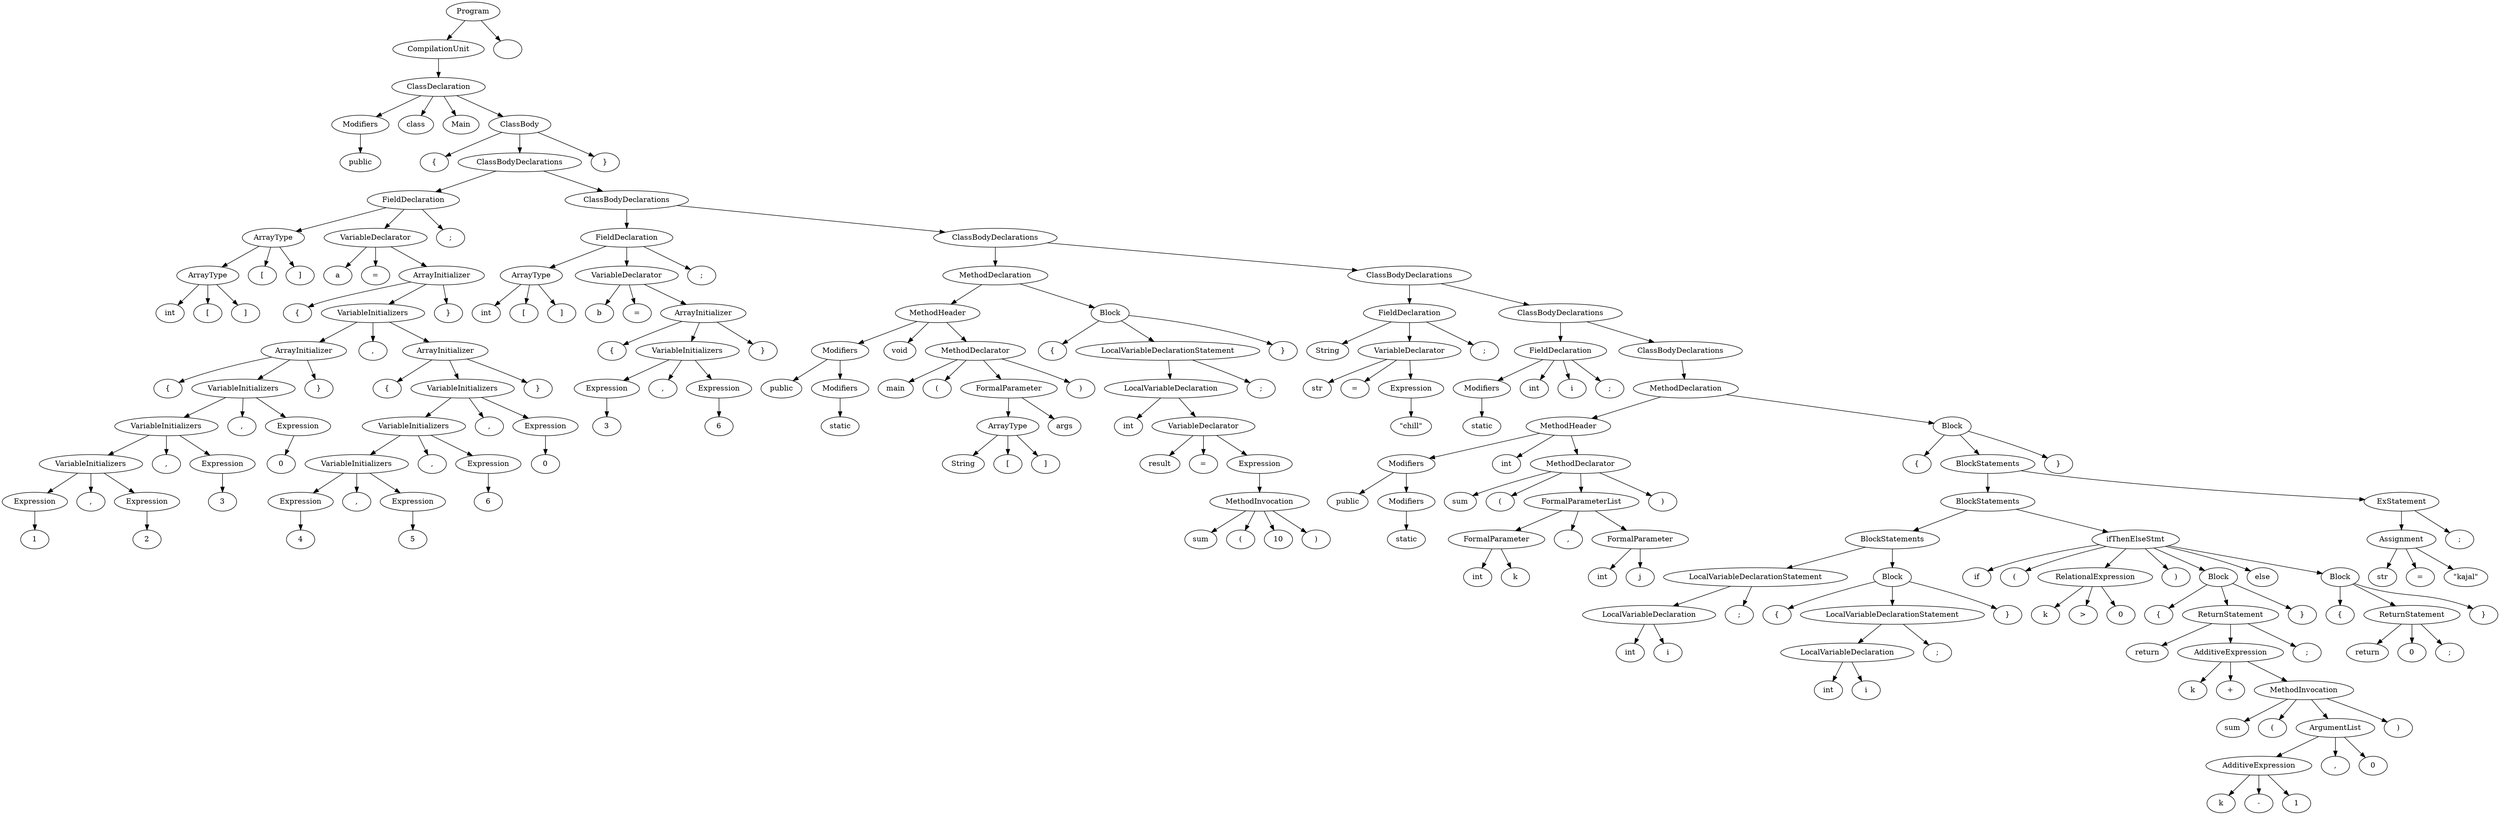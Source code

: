 digraph G {
n1 [label="public"]
n2 [label="Modifiers"]
n2->n1;
n3 [label="class"]
n4 [label="Main"]
n5 [label="{"]
n6 [label="int"]
n7 [label="["]
n8 [label="]"]
n9 [label="ArrayType"]
n9->n8;
n9->n7;
n9->n6;
n10 [label="["]
n11 [label="]"]
n12 [label="ArrayType"]
n12->n11;
n12->n10;
n12->n9;
n13 [label="a"]
n14 [label="="]
n15 [label="{"]
n16 [label="{"]
n17 [label="1"]
n18 [label="Expression"]
n18->n17;
n19 [label=","]
n20 [label="2"]
n21 [label="Expression"]
n21->n20;
n22 [label="VariableInitializers"]
n22->n21;
n22->n19;
n22->n18;
n23 [label=","]
n24 [label="3"]
n25 [label="Expression"]
n25->n24;
n26 [label="VariableInitializers"]
n26->n25;
n26->n23;
n26->n22;
n27 [label=","]
n28 [label="0"]
n29 [label="Expression"]
n29->n28;
n30 [label="VariableInitializers"]
n30->n29;
n30->n27;
n30->n26;
n31 [label="}"]
n32 [label="ArrayInitializer"]
n32->n31;
n32->n30;
n32->n16;
n33 [label=","]
n34 [label="{"]
n35 [label="4"]
n36 [label="Expression"]
n36->n35;
n37 [label=","]
n38 [label="5"]
n39 [label="Expression"]
n39->n38;
n40 [label="VariableInitializers"]
n40->n39;
n40->n37;
n40->n36;
n41 [label=","]
n42 [label="6"]
n43 [label="Expression"]
n43->n42;
n44 [label="VariableInitializers"]
n44->n43;
n44->n41;
n44->n40;
n45 [label=","]
n46 [label="0"]
n47 [label="Expression"]
n47->n46;
n48 [label="VariableInitializers"]
n48->n47;
n48->n45;
n48->n44;
n49 [label="}"]
n50 [label="ArrayInitializer"]
n50->n49;
n50->n48;
n50->n34;
n51 [label="VariableInitializers"]
n51->n50;
n51->n33;
n51->n32;
n52 [label="}"]
n53 [label="ArrayInitializer"]
n53->n52;
n53->n51;
n53->n15;
n54 [label="VariableDeclarator"]
n54->n53;
n54->n14;
n54->n13;
n55 [label=";"]
n56 [label="FieldDeclaration"]
n56->n55;
n56->n54;
n56->n12;
n57 [label="int"]
n58 [label="["]
n59 [label="]"]
n60 [label="ArrayType"]
n60->n59;
n60->n58;
n60->n57;
n61 [label="b"]
n62 [label="="]
n63 [label="{"]
n64 [label="3"]
n65 [label="Expression"]
n65->n64;
n66 [label=","]
n67 [label="6"]
n68 [label="Expression"]
n68->n67;
n69 [label="VariableInitializers"]
n69->n68;
n69->n66;
n69->n65;
n70 [label="}"]
n71 [label="ArrayInitializer"]
n71->n70;
n71->n69;
n71->n63;
n72 [label="VariableDeclarator"]
n72->n71;
n72->n62;
n72->n61;
n73 [label=";"]
n74 [label="FieldDeclaration"]
n74->n73;
n74->n72;
n74->n60;
n75 [label="public"]
n76 [label="static"]
n77 [label="Modifiers"]
n77->n76;
n78 [label="Modifiers"]
n78->n77;
n78->n75;
n79 [label="void"]
n80 [label="main"]
n81 [label="("]
n82 [label="String"]
n83 [label="["]
n84 [label="]"]
n85 [label="ArrayType"]
n85->n84;
n85->n83;
n85->n82;
n86 [label="args"]
n87 [label="FormalParameter"]
n87->n86;
n87->n85;
n88 [label=")"]
n89 [label="MethodDeclarator"]
n89->n88;
n89->n87;
n89->n81;
n89->n80;
n90 [label="MethodHeader"]
n90->n89;
n90->n79;
n90->n78;
n91 [label="{"]
n92 [label="int"]
n93 [label="result"]
n94 [label="="]
n95 [label="sum"]
n96 [label="("]
n97 [label="10"]
n98 [label=")"]
n99 [label="MethodInvocation"]
n99->n98;
n99->n97;
n99->n96;
n99->n95;
n100 [label="Expression"]
n100->n99;
n101 [label="VariableDeclarator"]
n101->n100;
n101->n94;
n101->n93;
n102 [label="LocalVariableDeclaration"]
n102->n101;
n102->n92;
n103 [label=";"]
n104 [label="LocalVariableDeclarationStatement"]
n104->n103;
n104->n102;
n105 [label="}"]
n106 [label="Block"]
n106->n105;
n106->n104;
n106->n91;
n107 [label="MethodDeclaration"]
n107->n106;
n107->n90;
n108 [label="String"]
n109 [label="str"]
n110 [label="="]
n111 [label="\"chill\""]
n112 [label="Expression"]
n112->n111;
n113 [label="VariableDeclarator"]
n113->n112;
n113->n110;
n113->n109;
n114 [label=";"]
n115 [label="FieldDeclaration"]
n115->n114;
n115->n113;
n115->n108;
n116 [label="static"]
n117 [label="Modifiers"]
n117->n116;
n118 [label="int"]
n119 [label="i"]
n120 [label=";"]
n121 [label="FieldDeclaration"]
n121->n120;
n121->n119;
n121->n118;
n121->n117;
n122 [label="public"]
n123 [label="static"]
n124 [label="Modifiers"]
n124->n123;
n125 [label="Modifiers"]
n125->n124;
n125->n122;
n126 [label="int"]
n127 [label="sum"]
n128 [label="("]
n129 [label="int"]
n130 [label="k"]
n131 [label="FormalParameter"]
n131->n130;
n131->n129;
n132 [label=","]
n133 [label="int"]
n134 [label="j"]
n135 [label="FormalParameter"]
n135->n134;
n135->n133;
n136 [label="FormalParameterList"]
n136->n135;
n136->n132;
n136->n131;
n137 [label=")"]
n138 [label="MethodDeclarator"]
n138->n137;
n138->n136;
n138->n128;
n138->n127;
n139 [label="MethodHeader"]
n139->n138;
n139->n126;
n139->n125;
n140 [label="{"]
n141 [label="int"]
n142 [label="i"]
n143 [label="LocalVariableDeclaration"]
n143->n142;
n143->n141;
n144 [label=";"]
n145 [label="LocalVariableDeclarationStatement"]
n145->n144;
n145->n143;
n146 [label="{"]
n147 [label="int"]
n148 [label="i"]
n149 [label="LocalVariableDeclaration"]
n149->n148;
n149->n147;
n150 [label=";"]
n151 [label="LocalVariableDeclarationStatement"]
n151->n150;
n151->n149;
n152 [label="}"]
n153 [label="Block"]
n153->n152;
n153->n151;
n153->n146;
n154 [label="BlockStatements"]
n154->n153;
n154->n145;
n155 [label="if"]
n156 [label="("]
n157 [label="k"]
n158 [label=">"]
n159 [label="0"]
n160 [label="RelationalExpression"]
n160->n159;
n160->n158;
n160->n157;
n161 [label=")"]
n162 [label="{"]
n163 [label="return"]
n164 [label="k"]
n165 [label="+"]
n166 [label="sum"]
n167 [label="("]
n168 [label="k"]
n169 [label="-"]
n170 [label="1"]
n171 [label="AdditiveExpression"]
n171->n170;
n171->n169;
n171->n168;
n172 [label=","]
n173 [label="0"]
n174 [label="ArgumentList"]
n174->n173;
n174->n172;
n174->n171;
n175 [label=")"]
n176 [label="MethodInvocation"]
n176->n175;
n176->n174;
n176->n167;
n176->n166;
n177 [label="AdditiveExpression"]
n177->n176;
n177->n165;
n177->n164;
n178 [label=";"]
n179 [label="ReturnStatement"]
n179->n178;
n179->n177;
n179->n163;
n180 [label="}"]
n181 [label="Block"]
n181->n180;
n181->n179;
n181->n162;
n182 [label="else"]
n183 [label="{"]
n184 [label="return"]
n185 [label="0"]
n186 [label=";"]
n187 [label="ReturnStatement"]
n187->n186;
n187->n185;
n187->n184;
n188 [label="}"]
n189 [label="Block"]
n189->n188;
n189->n187;
n189->n183;
n190 [label="ifThenElseStmt"]
n190->n189;
n190->n182;
n190->n181;
n190->n161;
n190->n160;
n190->n156;
n190->n155;
n191 [label="BlockStatements"]
n191->n190;
n191->n154;
n192 [label="str"]
n193 [label="="]
n194 [label="\"kajal\""]
n195 [label="Assignment"]
n195->n194;
n195->n193;
n195->n192;
n196 [label=";"]
n197 [label="ExStatement"]
n197->n196;
n197->n195;
n198 [label="BlockStatements"]
n198->n197;
n198->n191;
n199 [label="}"]
n200 [label="Block"]
n200->n199;
n200->n198;
n200->n140;
n201 [label="MethodDeclaration"]
n201->n200;
n201->n139;
n202 [label="ClassBodyDeclarations"]
n202->n201;
n203 [label="ClassBodyDeclarations"]
n203->n202;
n203->n121;
n204 [label="ClassBodyDeclarations"]
n204->n203;
n204->n115;
n205 [label="ClassBodyDeclarations"]
n205->n204;
n205->n107;
n206 [label="ClassBodyDeclarations"]
n206->n205;
n206->n74;
n207 [label="ClassBodyDeclarations"]
n207->n206;
n207->n56;
n208 [label="}"]
n209 [label="ClassBody"]
n209->n208;
n209->n207;
n209->n5;
n210 [label="ClassDeclaration"]
n210->n209;
n210->n4;
n210->n3;
n210->n2;
n211 [label="CompilationUnit"]
n211->n210;
n212 [label="Program"]
n212->n213;
n212->n211;
n213 [label=""]
}
